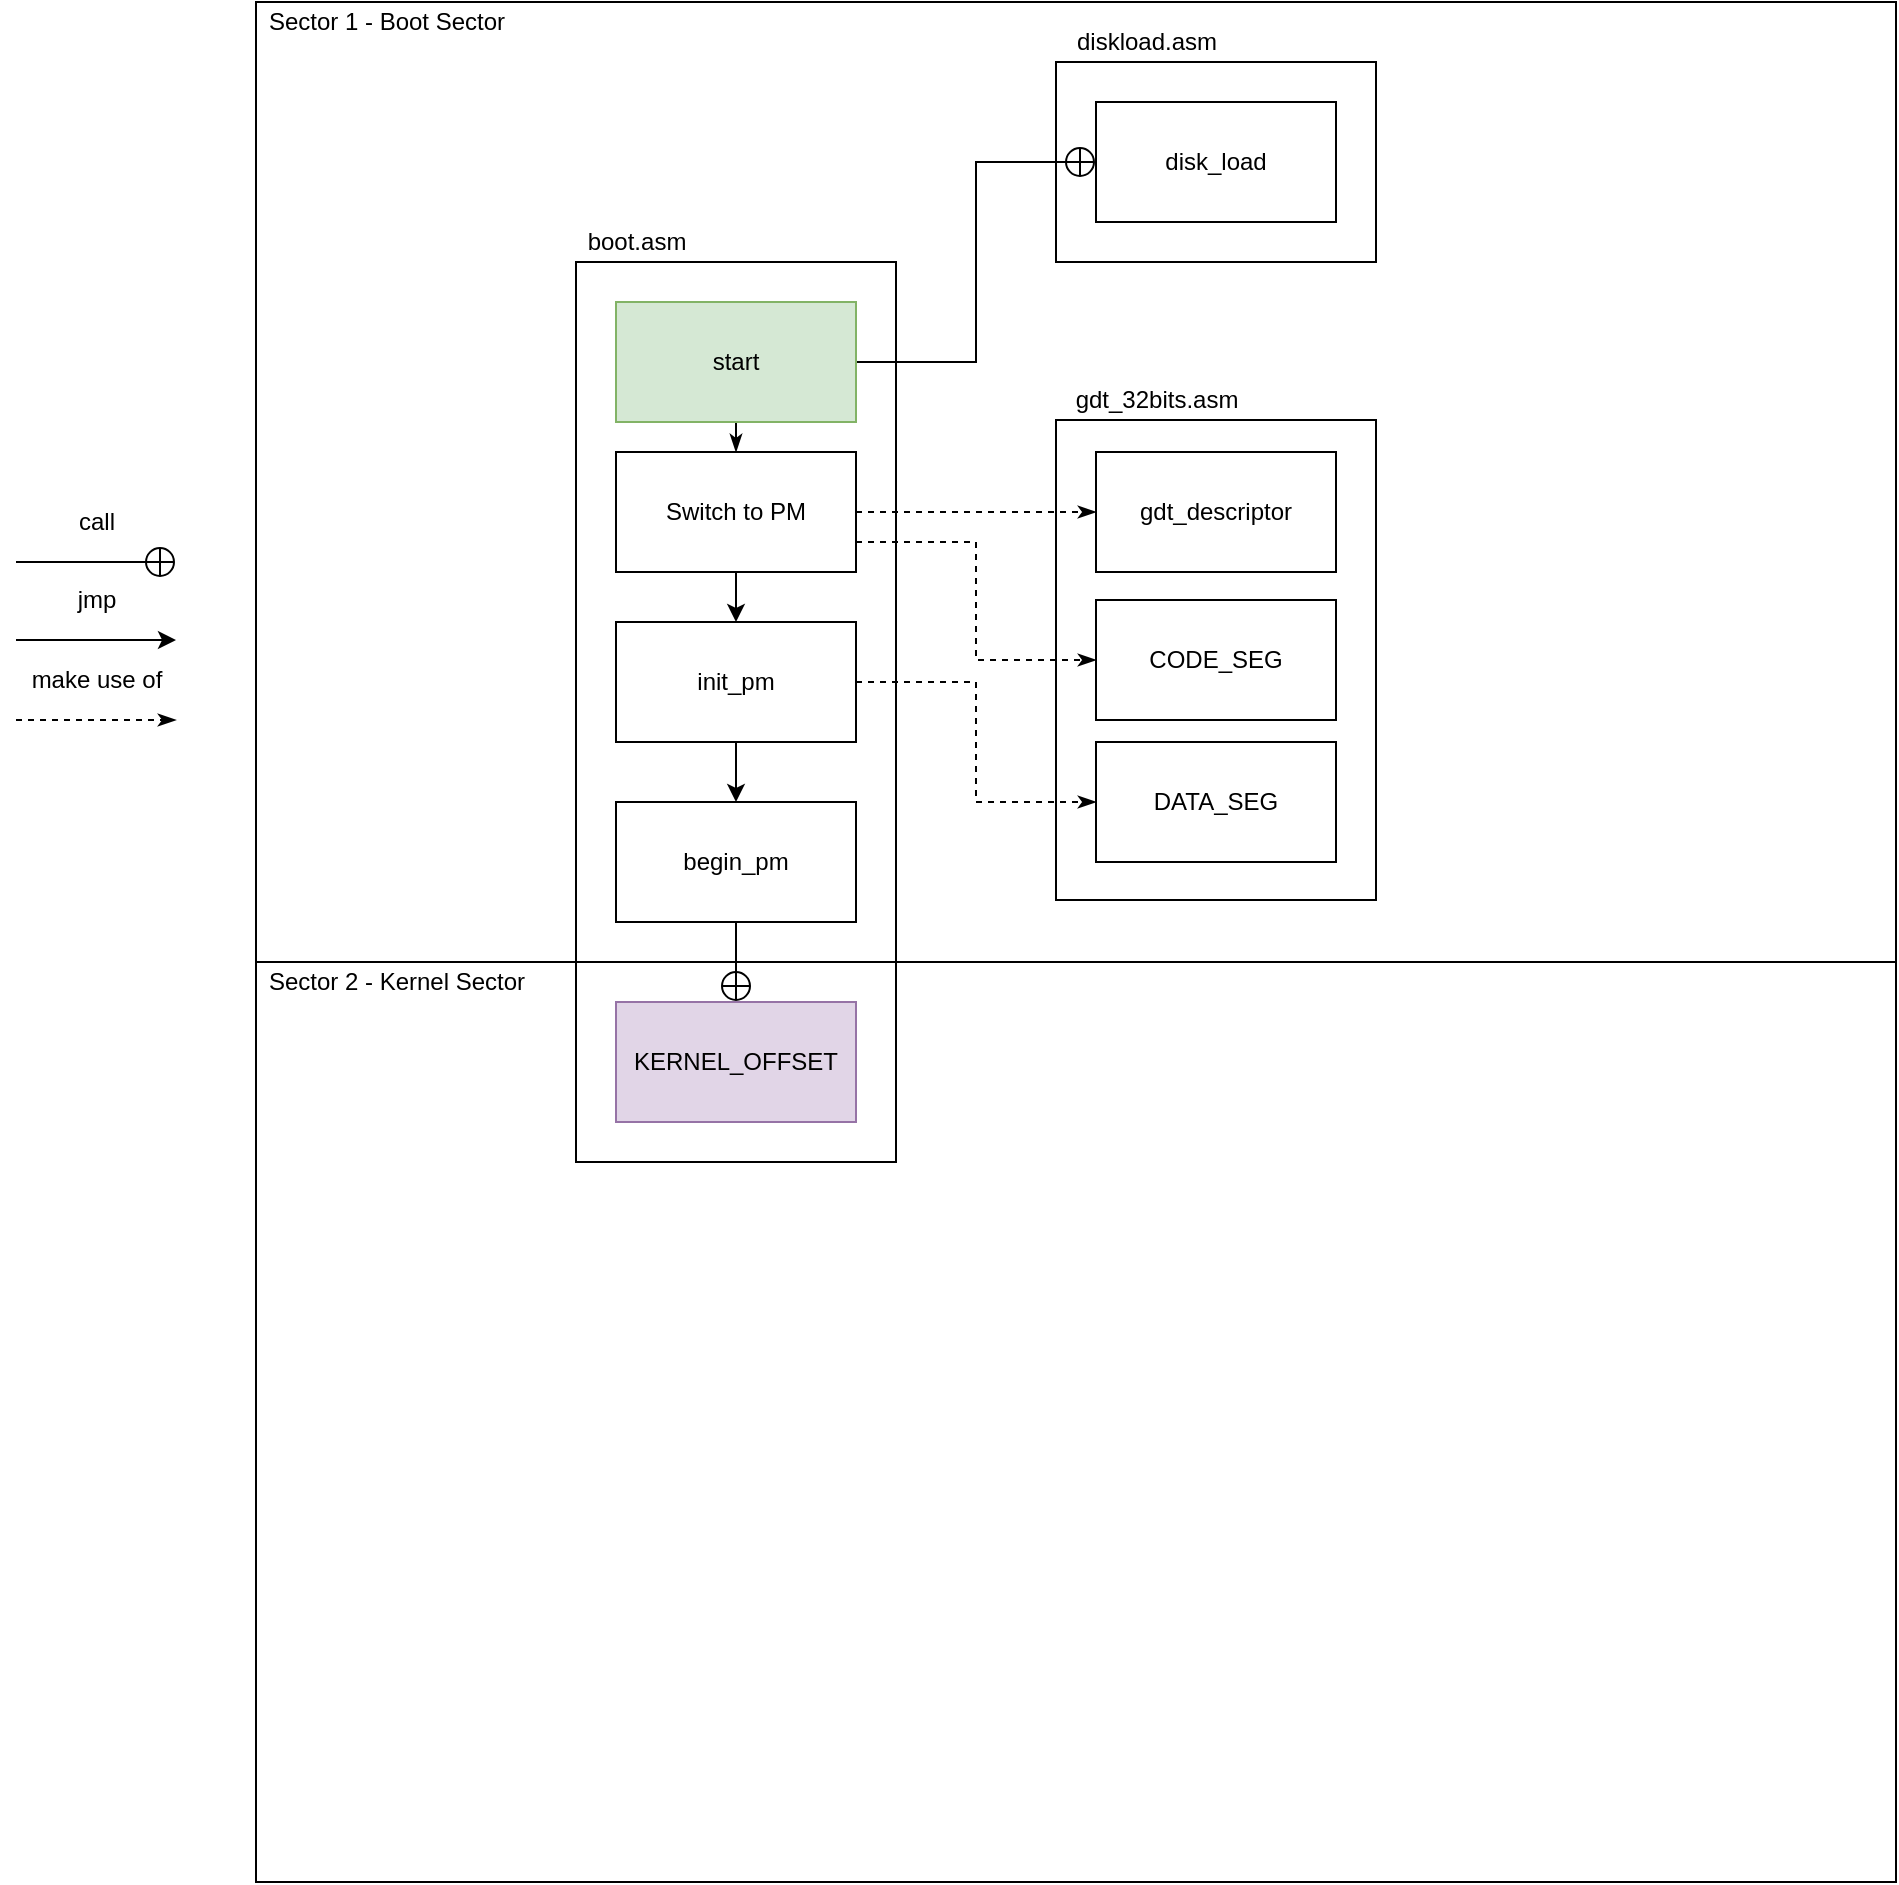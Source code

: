 <mxfile version="13.6.5">
    <diagram id="izmF_bscHp4DHaRj6V_l" name="Page-1">
        <mxGraphModel dx="1473" dy="694" grid="1" gridSize="10" guides="1" tooltips="1" connect="1" arrows="1" fold="1" page="0" pageScale="1" pageWidth="850" pageHeight="1100" math="0" shadow="0">
            <root>
                <mxCell id="0"/>
                <mxCell id="1" parent="0"/>
                <mxCell id="61" value="" style="group" vertex="1" connectable="0" parent="1">
                    <mxGeometry x="-240" y="330" width="80" height="109" as="geometry"/>
                </mxCell>
                <mxCell id="39" style="edgeStyle=orthogonalEdgeStyle;rounded=0;orthogonalLoop=1;jettySize=auto;html=1;startArrow=none;startFill=0;endArrow=circlePlus;endFill=0;" parent="61" edge="1">
                    <mxGeometry relative="1" as="geometry">
                        <mxPoint y="30" as="sourcePoint"/>
                        <mxPoint x="80" y="30" as="targetPoint"/>
                    </mxGeometry>
                </mxCell>
                <mxCell id="40" value="call" style="text;html=1;align=center;verticalAlign=middle;resizable=0;points=[];autosize=1;" parent="61" vertex="1">
                    <mxGeometry x="25" width="30" height="20" as="geometry"/>
                </mxCell>
                <mxCell id="41" style="edgeStyle=orthogonalEdgeStyle;rounded=0;orthogonalLoop=1;jettySize=auto;html=1;startArrow=none;endArrow=classic;" parent="61" edge="1">
                    <mxGeometry relative="1" as="geometry">
                        <mxPoint y="69" as="sourcePoint"/>
                        <mxPoint x="80" y="69" as="targetPoint"/>
                    </mxGeometry>
                </mxCell>
                <mxCell id="42" value="jmp" style="text;html=1;align=center;verticalAlign=middle;resizable=0;points=[];autosize=1;" parent="61" vertex="1">
                    <mxGeometry x="25" y="39" width="30" height="20" as="geometry"/>
                </mxCell>
                <mxCell id="43" style="edgeStyle=orthogonalEdgeStyle;rounded=0;orthogonalLoop=1;jettySize=auto;html=1;startArrow=none;endArrow=classicThin;dashed=1;endFill=1;" parent="61" edge="1">
                    <mxGeometry relative="1" as="geometry">
                        <mxPoint y="109" as="sourcePoint"/>
                        <mxPoint x="80" y="109" as="targetPoint"/>
                    </mxGeometry>
                </mxCell>
                <mxCell id="44" value="make use of" style="text;html=1;align=center;verticalAlign=middle;resizable=0;points=[];autosize=1;" parent="61" vertex="1">
                    <mxGeometry y="79" width="80" height="20" as="geometry"/>
                </mxCell>
                <mxCell id="62" value="" style="whiteSpace=wrap;html=1;fillColor=none;" vertex="1" parent="1">
                    <mxGeometry x="-120" y="560" width="820" height="460" as="geometry"/>
                </mxCell>
                <mxCell id="63" value="" style="whiteSpace=wrap;html=1;fillColor=none;" vertex="1" parent="1">
                    <mxGeometry x="-120" y="80" width="820" height="480" as="geometry"/>
                </mxCell>
                <mxCell id="64" value="" style="whiteSpace=wrap;html=1;fillColor=none;" vertex="1" parent="1">
                    <mxGeometry x="40" y="210" width="160" height="450" as="geometry"/>
                </mxCell>
                <mxCell id="65" value="boot.asm" style="text;html=1;align=center;verticalAlign=middle;resizable=0;points=[];autosize=1;" vertex="1" parent="1">
                    <mxGeometry x="40" y="190" width="60" height="20" as="geometry"/>
                </mxCell>
                <mxCell id="66" style="edgeStyle=orthogonalEdgeStyle;rounded=0;orthogonalLoop=1;jettySize=auto;html=1;exitX=1;exitY=0.5;exitDx=0;exitDy=0;startArrow=none;startFill=0;endArrow=circlePlus;endFill=0;entryX=0;entryY=0.5;entryDx=0;entryDy=0;" edge="1" source="68" target="85" parent="1">
                    <mxGeometry relative="1" as="geometry"/>
                </mxCell>
                <mxCell id="95" style="edgeStyle=orthogonalEdgeStyle;rounded=0;orthogonalLoop=1;jettySize=auto;html=1;exitX=0.5;exitY=1;exitDx=0;exitDy=0;entryX=0.5;entryY=0;entryDx=0;entryDy=0;endArrow=classicThin;endFill=1;" edge="1" parent="1" source="68" target="89">
                    <mxGeometry relative="1" as="geometry"/>
                </mxCell>
                <mxCell id="68" value="start" style="whiteSpace=wrap;html=1;fillColor=#d5e8d4;strokeColor=#82b366;" vertex="1" parent="1">
                    <mxGeometry x="60" y="230" width="120" height="60" as="geometry"/>
                </mxCell>
                <mxCell id="69" value="" style="edgeStyle=orthogonalEdgeStyle;rounded=0;orthogonalLoop=1;jettySize=auto;html=1;dashed=1;endArrow=classicThin;endFill=1;" edge="1" source="89" target="75" parent="1">
                    <mxGeometry relative="1" as="geometry"/>
                </mxCell>
                <mxCell id="70" style="edgeStyle=orthogonalEdgeStyle;rounded=0;orthogonalLoop=1;jettySize=auto;html=1;exitX=1;exitY=0.75;exitDx=0;exitDy=0;entryX=0;entryY=0.5;entryDx=0;entryDy=0;dashed=1;endFill=1;endArrow=classicThin;" edge="1" source="89" target="77" parent="1">
                    <mxGeometry relative="1" as="geometry"/>
                </mxCell>
                <mxCell id="71" style="edgeStyle=orthogonalEdgeStyle;rounded=0;orthogonalLoop=1;jettySize=auto;html=1;exitX=1;exitY=0.5;exitDx=0;exitDy=0;entryX=0;entryY=0.5;entryDx=0;entryDy=0;dashed=1;endFill=1;endArrow=classicThin;" edge="1" source="90" target="78" parent="1">
                    <mxGeometry relative="1" as="geometry"/>
                </mxCell>
                <mxCell id="72" value="" style="edgeStyle=orthogonalEdgeStyle;rounded=0;orthogonalLoop=1;jettySize=auto;html=1;startArrow=none;endArrow=classic;" edge="1" source="90" target="80" parent="1">
                    <mxGeometry relative="1" as="geometry"/>
                </mxCell>
                <mxCell id="79" value="" style="edgeStyle=orthogonalEdgeStyle;rounded=0;orthogonalLoop=1;jettySize=auto;html=1;startArrow=none;startFill=0;endArrow=circlePlus;endFill=0;" edge="1" source="80" target="81" parent="1">
                    <mxGeometry relative="1" as="geometry"/>
                </mxCell>
                <mxCell id="80" value="begin_pm" style="whiteSpace=wrap;html=1;" vertex="1" parent="1">
                    <mxGeometry x="60" y="480" width="120" height="60" as="geometry"/>
                </mxCell>
                <mxCell id="81" value="KERNEL_OFFSET" style="whiteSpace=wrap;html=1;fillColor=#e1d5e7;strokeColor=#9673a6;" vertex="1" parent="1">
                    <mxGeometry x="60" y="580" width="120" height="60" as="geometry"/>
                </mxCell>
                <mxCell id="82" value="" style="group" vertex="1" connectable="0" parent="1">
                    <mxGeometry x="280" y="90" width="160" height="120" as="geometry"/>
                </mxCell>
                <mxCell id="83" value="" style="whiteSpace=wrap;html=1;fillColor=none;" vertex="1" parent="82">
                    <mxGeometry y="20" width="160" height="100" as="geometry"/>
                </mxCell>
                <mxCell id="84" value="diskload.asm" style="text;html=1;align=center;verticalAlign=middle;resizable=0;points=[];autosize=1;" vertex="1" parent="82">
                    <mxGeometry width="90" height="20" as="geometry"/>
                </mxCell>
                <mxCell id="85" value="disk_load" style="whiteSpace=wrap;html=1;" vertex="1" parent="82">
                    <mxGeometry x="20" y="40" width="120" height="60" as="geometry"/>
                </mxCell>
                <mxCell id="92" value="Sector 1 - Boot Sector" style="text;html=1;align=center;verticalAlign=middle;resizable=0;points=[];autosize=1;" vertex="1" parent="1">
                    <mxGeometry x="-120" y="80" width="130" height="20" as="geometry"/>
                </mxCell>
                <mxCell id="93" value="Sector 2 - Kernel Sector" style="text;html=1;align=center;verticalAlign=middle;resizable=0;points=[];autosize=1;" vertex="1" parent="1">
                    <mxGeometry x="-120" y="560" width="140" height="20" as="geometry"/>
                </mxCell>
                <mxCell id="89" value="Switch to PM" style="whiteSpace=wrap;html=1;" vertex="1" parent="1">
                    <mxGeometry x="60" y="305" width="120" height="60" as="geometry"/>
                </mxCell>
                <mxCell id="90" value="init_pm" style="whiteSpace=wrap;html=1;" vertex="1" parent="1">
                    <mxGeometry x="60" y="390" width="120" height="60" as="geometry"/>
                </mxCell>
                <mxCell id="91" value="" style="edgeStyle=orthogonalEdgeStyle;rounded=0;orthogonalLoop=1;jettySize=auto;html=1;" edge="1" parent="1" source="89" target="90">
                    <mxGeometry relative="1" as="geometry"/>
                </mxCell>
                <mxCell id="74" value="" style="whiteSpace=wrap;html=1;fillColor=none;" vertex="1" parent="1">
                    <mxGeometry x="280" y="289" width="160" height="240" as="geometry"/>
                </mxCell>
                <mxCell id="75" value="gdt_descriptor" style="whiteSpace=wrap;html=1;" vertex="1" parent="1">
                    <mxGeometry x="300" y="305" width="120" height="60" as="geometry"/>
                </mxCell>
                <mxCell id="76" value="gdt_32bits.asm" style="text;html=1;align=center;verticalAlign=middle;resizable=0;points=[];autosize=1;" vertex="1" parent="1">
                    <mxGeometry x="280" y="269" width="100" height="20" as="geometry"/>
                </mxCell>
                <mxCell id="77" value="CODE_SEG" style="whiteSpace=wrap;html=1;" vertex="1" parent="1">
                    <mxGeometry x="300" y="379" width="120" height="60" as="geometry"/>
                </mxCell>
                <mxCell id="78" value="DATA_SEG" style="whiteSpace=wrap;html=1;" vertex="1" parent="1">
                    <mxGeometry x="300" y="450" width="120" height="60" as="geometry"/>
                </mxCell>
            </root>
        </mxGraphModel>
    </diagram>
</mxfile>